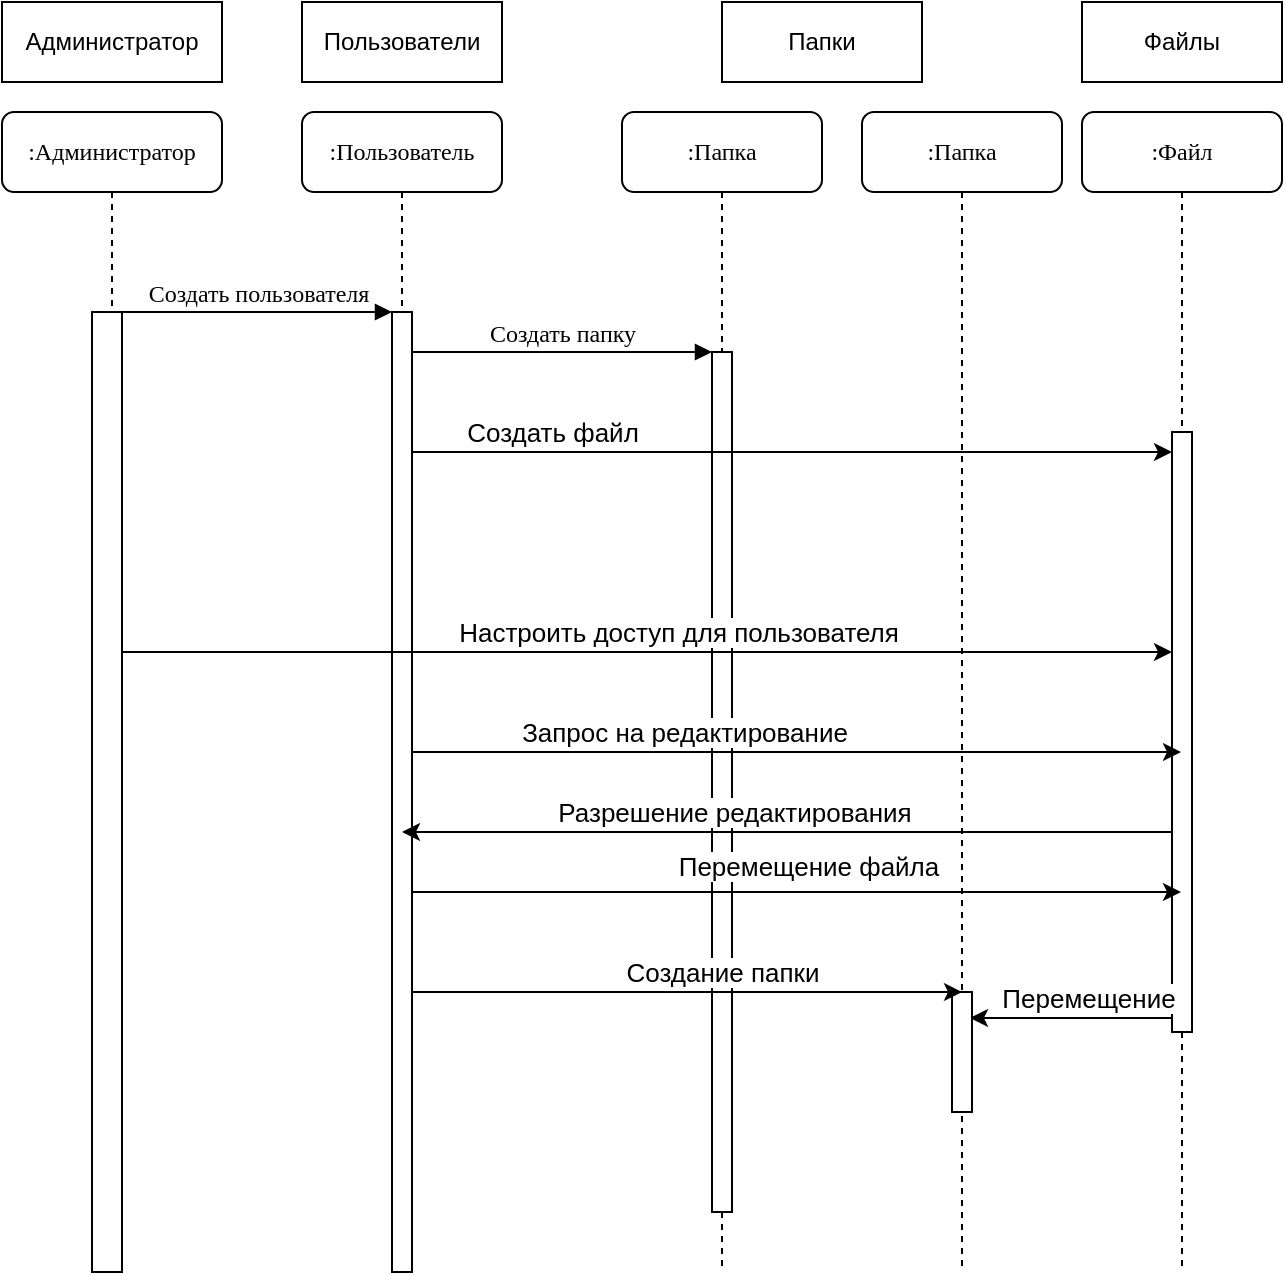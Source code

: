 <mxfile version="20.0.4" type="device"><diagram name="Page-1" id="13e1069c-82ec-6db2-03f1-153e76fe0fe0"><mxGraphModel dx="1038" dy="539" grid="1" gridSize="10" guides="1" tooltips="1" connect="1" arrows="1" fold="1" page="1" pageScale="1" pageWidth="1100" pageHeight="850" background="none" math="0" shadow="0"><root><mxCell id="0"/><mxCell id="1" parent="0"/><mxCell id="7baba1c4bc27f4b0-2" value=":Пользователь" style="shape=umlLifeline;perimeter=lifelinePerimeter;whiteSpace=wrap;html=1;container=1;collapsible=0;recursiveResize=0;outlineConnect=0;rounded=1;shadow=0;comic=0;labelBackgroundColor=none;strokeWidth=1;fontFamily=Verdana;fontSize=12;align=center;" parent="1" vertex="1"><mxGeometry x="240" y="80" width="100" height="580" as="geometry"/></mxCell><mxCell id="7baba1c4bc27f4b0-10" value="" style="html=1;points=[];perimeter=orthogonalPerimeter;rounded=0;shadow=0;comic=0;labelBackgroundColor=none;strokeWidth=1;fontFamily=Verdana;fontSize=12;align=center;" parent="7baba1c4bc27f4b0-2" vertex="1"><mxGeometry x="45" y="100" width="10" height="480" as="geometry"/></mxCell><mxCell id="7baba1c4bc27f4b0-3" value=":Папка" style="shape=umlLifeline;perimeter=lifelinePerimeter;whiteSpace=wrap;html=1;container=1;collapsible=0;recursiveResize=0;outlineConnect=0;rounded=1;shadow=0;comic=0;labelBackgroundColor=none;strokeWidth=1;fontFamily=Verdana;fontSize=12;align=center;" parent="1" vertex="1"><mxGeometry x="400" y="80" width="100" height="580" as="geometry"/></mxCell><mxCell id="7baba1c4bc27f4b0-13" value="" style="html=1;points=[];perimeter=orthogonalPerimeter;rounded=0;shadow=0;comic=0;labelBackgroundColor=none;strokeWidth=1;fontFamily=Verdana;fontSize=12;align=center;" parent="7baba1c4bc27f4b0-3" vertex="1"><mxGeometry x="45" y="120" width="10" height="430" as="geometry"/></mxCell><mxCell id="7baba1c4bc27f4b0-4" value=":Файл" style="shape=umlLifeline;perimeter=lifelinePerimeter;whiteSpace=wrap;html=1;container=1;collapsible=0;recursiveResize=0;outlineConnect=0;rounded=1;shadow=0;comic=0;labelBackgroundColor=none;strokeWidth=1;fontFamily=Verdana;fontSize=12;align=center;" parent="1" vertex="1"><mxGeometry x="630" y="80" width="100" height="580" as="geometry"/></mxCell><mxCell id="7baba1c4bc27f4b0-16" value="" style="html=1;points=[];perimeter=orthogonalPerimeter;rounded=0;shadow=0;comic=0;labelBackgroundColor=none;strokeWidth=1;fontFamily=Verdana;fontSize=12;align=center;" parent="7baba1c4bc27f4b0-4" vertex="1"><mxGeometry x="45" y="160" width="10" height="300" as="geometry"/></mxCell><mxCell id="gQxFmoqe2BvGYXusf1AW-24" style="edgeStyle=orthogonalEdgeStyle;rounded=0;orthogonalLoop=1;jettySize=auto;html=1;fontSize=13;entryX=0.54;entryY=0.781;entryDx=0;entryDy=0;entryPerimeter=0;" parent="7baba1c4bc27f4b0-4" target="gQxFmoqe2BvGYXusf1AW-17" edge="1"><mxGeometry relative="1" as="geometry"><mxPoint x="45" y="454.5" as="sourcePoint"/><mxPoint x="-60.5" y="454.5" as="targetPoint"/><Array as="points"><mxPoint x="45" y="453"/></Array></mxGeometry></mxCell><mxCell id="gQxFmoqe2BvGYXusf1AW-25" value="Перемещение" style="edgeLabel;html=1;align=center;verticalAlign=middle;resizable=0;points=[];fontSize=13;" parent="gQxFmoqe2BvGYXusf1AW-24" vertex="1" connectable="0"><mxGeometry x="-0.242" y="3" relative="1" as="geometry"><mxPoint x="-5" y="-13" as="offset"/></mxGeometry></mxCell><mxCell id="7baba1c4bc27f4b0-8" value=":Администратор" style="shape=umlLifeline;perimeter=lifelinePerimeter;whiteSpace=wrap;html=1;container=1;collapsible=0;recursiveResize=0;outlineConnect=0;rounded=1;shadow=0;comic=0;labelBackgroundColor=none;strokeWidth=1;fontFamily=Verdana;fontSize=12;align=center;" parent="1" vertex="1"><mxGeometry x="90" y="80" width="110" height="580" as="geometry"/></mxCell><mxCell id="7baba1c4bc27f4b0-9" value="" style="html=1;points=[];perimeter=orthogonalPerimeter;rounded=0;shadow=0;comic=0;labelBackgroundColor=none;strokeWidth=1;fontFamily=Verdana;fontSize=12;align=center;" parent="7baba1c4bc27f4b0-8" vertex="1"><mxGeometry x="45" y="100" width="15" height="480" as="geometry"/></mxCell><mxCell id="7baba1c4bc27f4b0-11" value="Создать пользователя" style="html=1;verticalAlign=bottom;endArrow=block;entryX=0;entryY=0;labelBackgroundColor=none;fontFamily=Verdana;fontSize=12;edgeStyle=elbowEdgeStyle;elbow=vertical;" parent="1" source="7baba1c4bc27f4b0-9" target="7baba1c4bc27f4b0-10" edge="1"><mxGeometry relative="1" as="geometry"><mxPoint x="220" y="190" as="sourcePoint"/></mxGeometry></mxCell><mxCell id="7baba1c4bc27f4b0-14" value="Создать папку" style="html=1;verticalAlign=bottom;endArrow=block;entryX=0;entryY=0;labelBackgroundColor=none;fontFamily=Verdana;fontSize=12;edgeStyle=elbowEdgeStyle;elbow=vertical;" parent="1" source="7baba1c4bc27f4b0-10" target="7baba1c4bc27f4b0-13" edge="1"><mxGeometry relative="1" as="geometry"><mxPoint x="370" y="200" as="sourcePoint"/></mxGeometry></mxCell><mxCell id="gQxFmoqe2BvGYXusf1AW-2" style="edgeStyle=orthogonalEdgeStyle;rounded=0;orthogonalLoop=1;jettySize=auto;html=1;" parent="1" source="7baba1c4bc27f4b0-10" target="7baba1c4bc27f4b0-16" edge="1"><mxGeometry relative="1" as="geometry"><Array as="points"><mxPoint x="490" y="250"/><mxPoint x="490" y="250"/></Array></mxGeometry></mxCell><mxCell id="gQxFmoqe2BvGYXusf1AW-5" value="Создать файл" style="text;html=1;align=center;verticalAlign=middle;resizable=0;points=[];autosize=1;strokeColor=none;fillColor=none;fontSize=13;" parent="1" vertex="1"><mxGeometry x="315" y="230" width="100" height="20" as="geometry"/></mxCell><mxCell id="gQxFmoqe2BvGYXusf1AW-6" style="edgeStyle=orthogonalEdgeStyle;rounded=0;orthogonalLoop=1;jettySize=auto;html=1;fontSize=13;" parent="1" source="7baba1c4bc27f4b0-9" target="7baba1c4bc27f4b0-16" edge="1"><mxGeometry relative="1" as="geometry"><Array as="points"><mxPoint x="270" y="350"/><mxPoint x="270" y="350"/></Array></mxGeometry></mxCell><mxCell id="gQxFmoqe2BvGYXusf1AW-7" value="Настроить доступ для пользователя" style="edgeLabel;html=1;align=center;verticalAlign=middle;resizable=0;points=[];fontSize=13;" parent="gQxFmoqe2BvGYXusf1AW-6" vertex="1" connectable="0"><mxGeometry x="0.081" relative="1" as="geometry"><mxPoint x="-6" y="-10" as="offset"/></mxGeometry></mxCell><mxCell id="gQxFmoqe2BvGYXusf1AW-10" style="edgeStyle=orthogonalEdgeStyle;rounded=0;orthogonalLoop=1;jettySize=auto;html=1;fontSize=13;" parent="1" source="7baba1c4bc27f4b0-10" target="7baba1c4bc27f4b0-4" edge="1"><mxGeometry relative="1" as="geometry"><Array as="points"><mxPoint x="420" y="400"/><mxPoint x="420" y="400"/></Array></mxGeometry></mxCell><mxCell id="gQxFmoqe2BvGYXusf1AW-11" value="Запрос на редактирование" style="edgeLabel;html=1;align=center;verticalAlign=middle;resizable=0;points=[];fontSize=13;" parent="gQxFmoqe2BvGYXusf1AW-10" vertex="1" connectable="0"><mxGeometry x="-0.317" y="2" relative="1" as="geometry"><mxPoint x="4" y="-8" as="offset"/></mxGeometry></mxCell><mxCell id="gQxFmoqe2BvGYXusf1AW-12" style="edgeStyle=orthogonalEdgeStyle;rounded=0;orthogonalLoop=1;jettySize=auto;html=1;fontSize=13;" parent="1" source="7baba1c4bc27f4b0-16" target="7baba1c4bc27f4b0-2" edge="1"><mxGeometry relative="1" as="geometry"><Array as="points"><mxPoint x="400" y="440"/><mxPoint x="400" y="440"/></Array></mxGeometry></mxCell><mxCell id="gQxFmoqe2BvGYXusf1AW-13" value="Разрешение редактирования" style="edgeLabel;html=1;align=center;verticalAlign=middle;resizable=0;points=[];fontSize=13;" parent="gQxFmoqe2BvGYXusf1AW-12" vertex="1" connectable="0"><mxGeometry x="0.304" relative="1" as="geometry"><mxPoint x="32" y="-10" as="offset"/></mxGeometry></mxCell><mxCell id="gQxFmoqe2BvGYXusf1AW-14" style="edgeStyle=orthogonalEdgeStyle;rounded=0;orthogonalLoop=1;jettySize=auto;html=1;fontSize=13;" parent="1" source="7baba1c4bc27f4b0-10" target="7baba1c4bc27f4b0-4" edge="1"><mxGeometry relative="1" as="geometry"><mxPoint x="635" y="473" as="targetPoint"/><Array as="points"><mxPoint x="400" y="470"/><mxPoint x="400" y="470"/></Array></mxGeometry></mxCell><mxCell id="gQxFmoqe2BvGYXusf1AW-15" value="Перемещение файла" style="edgeLabel;html=1;align=center;verticalAlign=middle;resizable=0;points=[];fontSize=13;" parent="gQxFmoqe2BvGYXusf1AW-14" vertex="1" connectable="0"><mxGeometry x="0.241" y="-1" relative="1" as="geometry"><mxPoint x="-41" y="-14" as="offset"/></mxGeometry></mxCell><mxCell id="gQxFmoqe2BvGYXusf1AW-17" value=":Папка" style="shape=umlLifeline;perimeter=lifelinePerimeter;whiteSpace=wrap;html=1;container=1;collapsible=0;recursiveResize=0;outlineConnect=0;rounded=1;shadow=0;comic=0;labelBackgroundColor=none;strokeWidth=1;fontFamily=Verdana;fontSize=12;align=center;" parent="1" vertex="1"><mxGeometry x="520" y="80" width="100" height="580" as="geometry"/></mxCell><mxCell id="gQxFmoqe2BvGYXusf1AW-18" value="" style="html=1;points=[];perimeter=orthogonalPerimeter;rounded=0;shadow=0;comic=0;labelBackgroundColor=none;strokeWidth=1;fontFamily=Verdana;fontSize=12;align=center;" parent="gQxFmoqe2BvGYXusf1AW-17" vertex="1"><mxGeometry x="45" y="440" width="10" height="60" as="geometry"/></mxCell><mxCell id="gQxFmoqe2BvGYXusf1AW-22" style="edgeStyle=orthogonalEdgeStyle;rounded=0;orthogonalLoop=1;jettySize=auto;html=1;fontSize=13;" parent="1" source="7baba1c4bc27f4b0-10" edge="1"><mxGeometry relative="1" as="geometry"><mxPoint x="570" y="520" as="targetPoint"/><Array as="points"><mxPoint x="570" y="520"/></Array></mxGeometry></mxCell><mxCell id="gQxFmoqe2BvGYXusf1AW-23" value="Создание папки" style="edgeLabel;html=1;align=center;verticalAlign=middle;resizable=0;points=[];fontSize=13;" parent="gQxFmoqe2BvGYXusf1AW-22" vertex="1" connectable="0"><mxGeometry x="-0.178" y="-2" relative="1" as="geometry"><mxPoint x="42" y="-12" as="offset"/></mxGeometry></mxCell><mxCell id="fPzcNIoZPUQbLm6MgaRV-1" value="Администратор" style="rounded=0;whiteSpace=wrap;html=1;" vertex="1" parent="1"><mxGeometry x="90" y="25" width="110" height="40" as="geometry"/></mxCell><mxCell id="fPzcNIoZPUQbLm6MgaRV-2" value="Пользователи" style="rounded=0;whiteSpace=wrap;html=1;" vertex="1" parent="1"><mxGeometry x="240" y="25" width="100" height="40" as="geometry"/></mxCell><mxCell id="fPzcNIoZPUQbLm6MgaRV-3" value="Папки" style="rounded=0;whiteSpace=wrap;html=1;" vertex="1" parent="1"><mxGeometry x="450" y="25" width="100" height="40" as="geometry"/></mxCell><mxCell id="fPzcNIoZPUQbLm6MgaRV-6" value="Файлы" style="rounded=0;whiteSpace=wrap;html=1;" vertex="1" parent="1"><mxGeometry x="630" y="25" width="100" height="40" as="geometry"/></mxCell></root></mxGraphModel></diagram></mxfile>